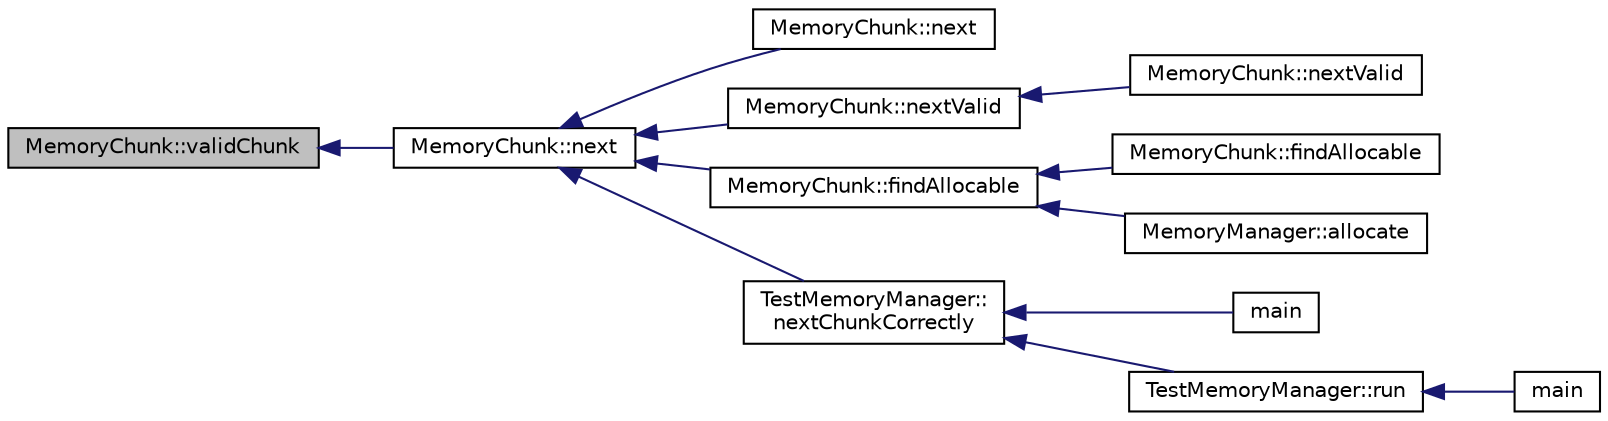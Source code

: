 digraph "MemoryChunk::validChunk"
{
  edge [fontname="Helvetica",fontsize="10",labelfontname="Helvetica",labelfontsize="10"];
  node [fontname="Helvetica",fontsize="10",shape=record];
  rankdir="LR";
  Node341 [label="MemoryChunk::validChunk",height=0.2,width=0.4,color="black", fillcolor="grey75", style="filled", fontcolor="black"];
  Node341 -> Node342 [dir="back",color="midnightblue",fontsize="10",style="solid",fontname="Helvetica"];
  Node342 [label="MemoryChunk::next",height=0.2,width=0.4,color="black", fillcolor="white", style="filled",URL="$d4/d1d/class_memory_chunk.html#a4cdc4796b4fe962c6cbf386bf82c4f0a"];
  Node342 -> Node343 [dir="back",color="midnightblue",fontsize="10",style="solid",fontname="Helvetica"];
  Node343 [label="MemoryChunk::next",height=0.2,width=0.4,color="black", fillcolor="white", style="filled",URL="$d4/d1d/class_memory_chunk.html#ac7610b46047651786dc0d65f0c52e5c3"];
  Node342 -> Node344 [dir="back",color="midnightblue",fontsize="10",style="solid",fontname="Helvetica"];
  Node344 [label="MemoryChunk::nextValid",height=0.2,width=0.4,color="black", fillcolor="white", style="filled",URL="$d4/d1d/class_memory_chunk.html#a1736b8411b5d300f91d852026d5b3d32"];
  Node344 -> Node345 [dir="back",color="midnightblue",fontsize="10",style="solid",fontname="Helvetica"];
  Node345 [label="MemoryChunk::nextValid",height=0.2,width=0.4,color="black", fillcolor="white", style="filled",URL="$d4/d1d/class_memory_chunk.html#aa42088fbe06411f446240f084aca5af3"];
  Node342 -> Node346 [dir="back",color="midnightblue",fontsize="10",style="solid",fontname="Helvetica"];
  Node346 [label="MemoryChunk::findAllocable",height=0.2,width=0.4,color="black", fillcolor="white", style="filled",URL="$d4/d1d/class_memory_chunk.html#ab3b8549a3aef47a0bbcadce037225ed2"];
  Node346 -> Node347 [dir="back",color="midnightblue",fontsize="10",style="solid",fontname="Helvetica"];
  Node347 [label="MemoryChunk::findAllocable",height=0.2,width=0.4,color="black", fillcolor="white", style="filled",URL="$d4/d1d/class_memory_chunk.html#a934f6242ec16c156bb099240b3fce0de"];
  Node346 -> Node348 [dir="back",color="midnightblue",fontsize="10",style="solid",fontname="Helvetica"];
  Node348 [label="MemoryManager::allocate",height=0.2,width=0.4,color="black", fillcolor="white", style="filled",URL="$d7/dff/class_memory_manager.html#a7a9a1ed8aa2df2885d4567eb7d18805a"];
  Node342 -> Node349 [dir="back",color="midnightblue",fontsize="10",style="solid",fontname="Helvetica"];
  Node349 [label="TestMemoryManager::\lnextChunkCorrectly",height=0.2,width=0.4,color="black", fillcolor="white", style="filled",URL="$de/d58/class_test_memory_manager.html#a62654fd075a26f6944e9a45beebaae1f"];
  Node349 -> Node350 [dir="back",color="midnightblue",fontsize="10",style="solid",fontname="Helvetica"];
  Node350 [label="main",height=0.2,width=0.4,color="black", fillcolor="white", style="filled",URL="$d4/d12/zcu102_2crt0_8cpp.html#ae66f6b31b5ad750f1fe042a706a4e3d4"];
  Node349 -> Node351 [dir="back",color="midnightblue",fontsize="10",style="solid",fontname="Helvetica"];
  Node351 [label="TestMemoryManager::run",height=0.2,width=0.4,color="black", fillcolor="white", style="filled",URL="$de/d58/class_test_memory_manager.html#acd87b90b4159195484f49ac1aad0b839"];
  Node351 -> Node352 [dir="back",color="midnightblue",fontsize="10",style="solid",fontname="Helvetica"];
  Node352 [label="main",height=0.2,width=0.4,color="black", fillcolor="white", style="filled",URL="$d1/d40/main__debug___pid_manager_8cpp.html#ae66f6b31b5ad750f1fe042a706a4e3d4"];
}
